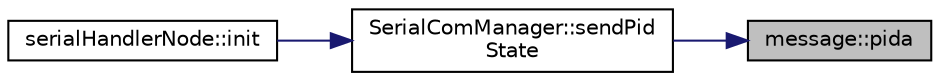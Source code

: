 digraph "message::pida"
{
 // LATEX_PDF_SIZE
  edge [fontname="Helvetica",fontsize="10",labelfontname="Helvetica",labelfontsize="10"];
  node [fontname="Helvetica",fontsize="10",shape=record];
  rankdir="RL";
  Node1 [label="message::pida",height=0.2,width=0.4,color="black", fillcolor="grey75", style="filled", fontcolor="black",tooltip="Construct the string to be sent, associated to pid activating."];
  Node1 -> Node2 [dir="back",color="midnightblue",fontsize="10",style="solid",fontname="Helvetica"];
  Node2 [label="SerialComManager::sendPid\lState",height=0.2,width=0.4,color="black", fillcolor="white", style="filled",URL="$class_serial_com_manager.html#abad688f34c5afb05b70235159db99dc7",tooltip="Send the desired PID state to the STM board."];
  Node2 -> Node3 [dir="back",color="midnightblue",fontsize="10",style="solid",fontname="Helvetica"];
  Node3 [label="serialHandlerNode::init",height=0.2,width=0.4,color="black", fillcolor="white", style="filled",URL="$classserial_handler_node.html#abb6092109287830784fd0cb6c7de3d8d",tooltip="Subscribe to the ROS command messages and attach all the actions to the responseHandler callback."];
}
